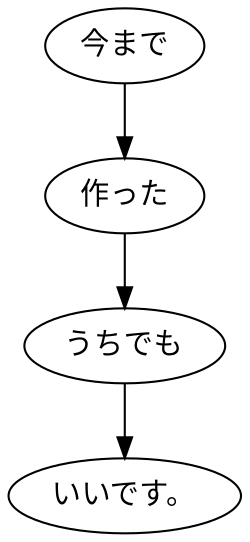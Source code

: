 digraph graph8987 {
	node0 [label="今まで"];
	node1 [label="作った"];
	node2 [label="うちでも"];
	node3 [label="いいです。"];
	node0 -> node1;
	node1 -> node2;
	node2 -> node3;
}
